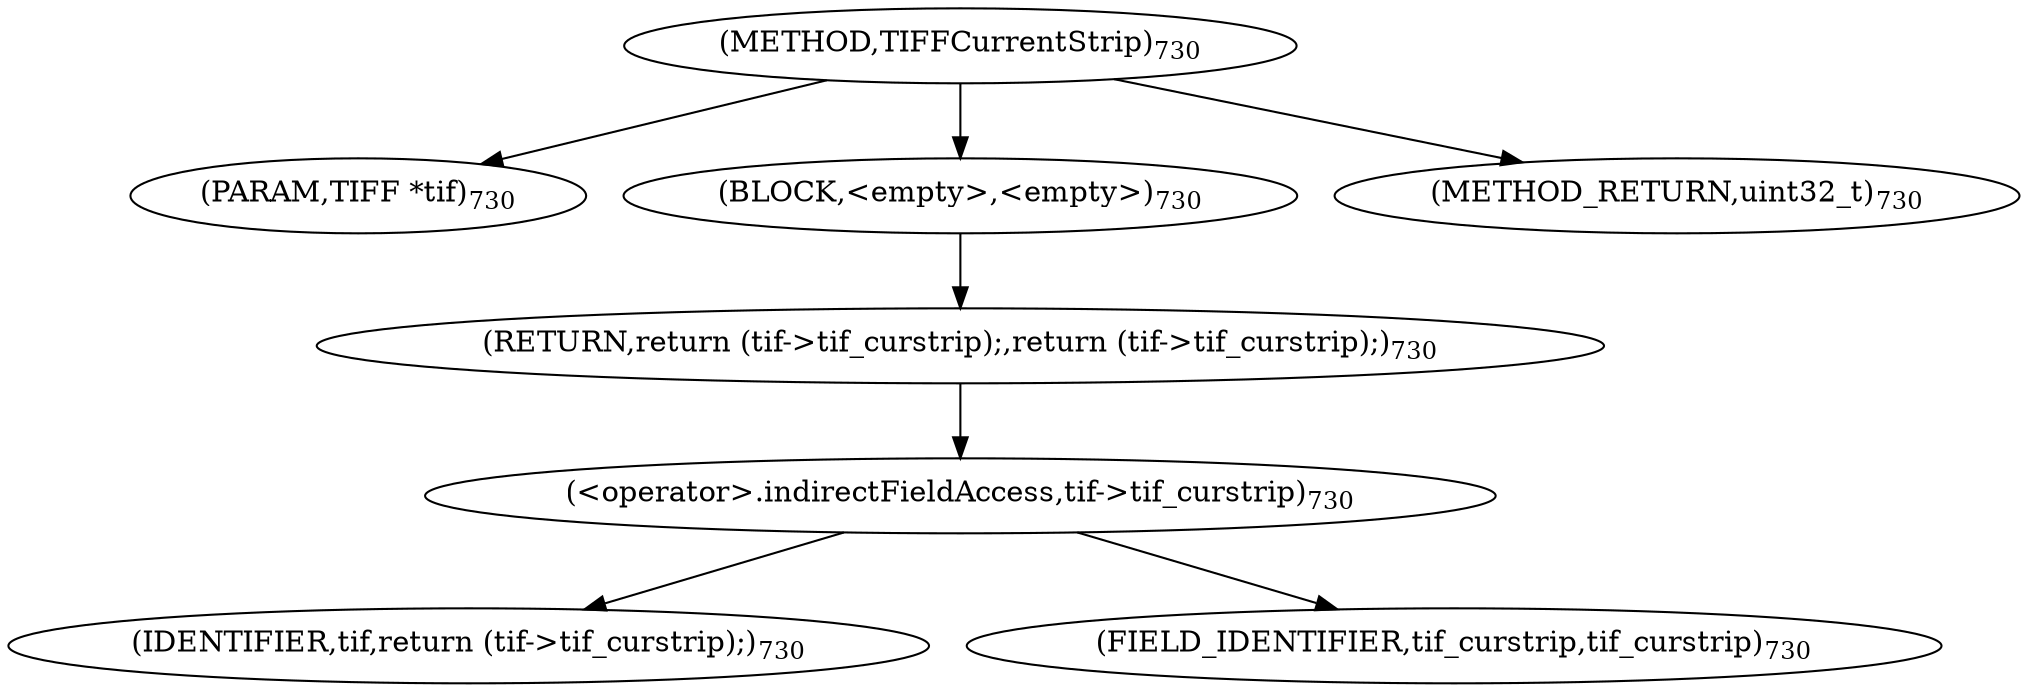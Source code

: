 digraph "TIFFCurrentStrip" {  
"1556" [label = <(METHOD,TIFFCurrentStrip)<SUB>730</SUB>> ]
"1557" [label = <(PARAM,TIFF *tif)<SUB>730</SUB>> ]
"1558" [label = <(BLOCK,&lt;empty&gt;,&lt;empty&gt;)<SUB>730</SUB>> ]
"1559" [label = <(RETURN,return (tif-&gt;tif_curstrip);,return (tif-&gt;tif_curstrip);)<SUB>730</SUB>> ]
"1560" [label = <(&lt;operator&gt;.indirectFieldAccess,tif-&gt;tif_curstrip)<SUB>730</SUB>> ]
"1561" [label = <(IDENTIFIER,tif,return (tif-&gt;tif_curstrip);)<SUB>730</SUB>> ]
"1562" [label = <(FIELD_IDENTIFIER,tif_curstrip,tif_curstrip)<SUB>730</SUB>> ]
"1563" [label = <(METHOD_RETURN,uint32_t)<SUB>730</SUB>> ]
  "1556" -> "1557" 
  "1556" -> "1558" 
  "1556" -> "1563" 
  "1558" -> "1559" 
  "1559" -> "1560" 
  "1560" -> "1561" 
  "1560" -> "1562" 
}
